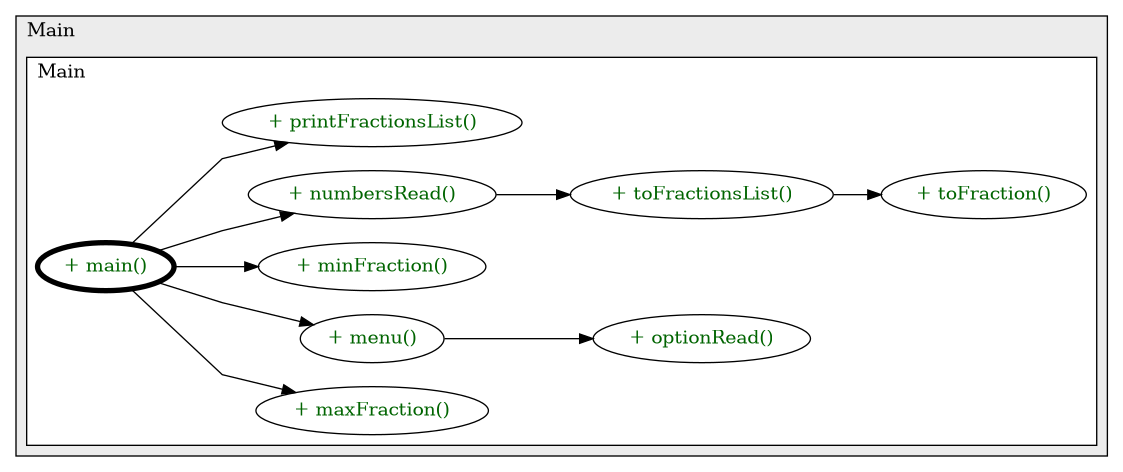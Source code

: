 @startuml

/' diagram meta data start
config=CallConfiguration;
{
  "rootMethod": "Main#main(String[])",
  "projectClassification": {
    "searchMode": "OpenProject", // OpenProject, AllProjects
    "includedProjects": "",
    "pathEndKeywords": "*.impl",
    "isClientPath": "",
    "isClientName": "",
    "isTestPath": "",
    "isTestName": "",
    "isMappingPath": "",
    "isMappingName": "",
    "isDataAccessPath": "",
    "isDataAccessName": "",
    "isDataStructurePath": "",
    "isDataStructureName": "",
    "isInterfaceStructuresPath": "",
    "isInterfaceStructuresName": "",
    "isEntryPointPath": "",
    "isEntryPointName": "",
    "treatFinalFieldsAsMandatory": false
  },
  "graphRestriction": {
    "classPackageExcludeFilter": "",
    "classPackageIncludeFilter": "",
    "classNameExcludeFilter": "",
    "classNameIncludeFilter": "",
    "methodNameExcludeFilter": "",
    "methodNameIncludeFilter": "",
    "removeByInheritance": "", // inheritance/annotation based filtering is done in a second step
    "removeByAnnotation": "",
    "removeByClassPackage": "", // cleanup the graph after inheritance/annotation based filtering is done
    "removeByClassName": "",
    "cutMappings": false,
    "cutEnum": true,
    "cutTests": true,
    "cutClient": true,
    "cutDataAccess": true,
    "cutInterfaceStructures": true,
    "cutDataStructures": true,
    "cutGetterAndSetter": true,
    "cutConstructors": true
  },
  "graphTraversal": {
    "forwardDepth": 3,
    "backwardDepth": 3,
    "classPackageExcludeFilter": "",
    "classPackageIncludeFilter": "",
    "classNameExcludeFilter": "",
    "classNameIncludeFilter": "",
    "methodNameExcludeFilter": "",
    "methodNameIncludeFilter": "",
    "hideMappings": false,
    "hideDataStructures": false,
    "hidePrivateMethods": true,
    "hideInterfaceCalls": true, // indirection: implementation -> interface (is hidden) -> implementation
    "onlyShowApplicationEntryPoints": false, // root node is included
    "useMethodCallsForStructureDiagram": "ForwardOnly" // ForwardOnly, BothDirections, No
  },
  "details": {
    "aggregation": "GroupByClass", // ByClass, GroupByClass, None
    "showMethodParametersTypes": false,
    "showMethodParametersNames": false,
    "showMethodReturnType": false,
    "showPackageLevels": 2,
    "showCallOrder": false,
    "edgeMode": "MethodsOnly", // TypesOnly, MethodsOnly, TypesAndMethods, MethodsAndDirectTypeUsage
    "showDetailedClassStructure": false
  },
  "rootClass": "Main",
  "extensionCallbackMethod": "" // qualified.class.name#methodName - signature: public static String method(String)
}
diagram meta data end '/



digraph g {
    rankdir="LR"
    splines=polyline
    

'nodes 
subgraph cluster_2390489 { 
   	label=Main
	labeljust=l
	fillcolor="#ececec"
	style=filled
   
   subgraph cluster_1706522830 { 
   	label=Main
	labeljust=l
	fillcolor=white
	style=filled
   
   Main2390489XXXmain1859653459[
	label="+ main()"
	style=filled
	fillcolor=white
	tooltip="Main

null"
	penwidth=4
	fontcolor=darkgreen
];

Main2390489XXXmaxFraction958392747[
	label="+ maxFraction()"
	style=filled
	fillcolor=white
	tooltip="Main

null"
	fontcolor=darkgreen
];

Main2390489XXXmenu0[
	label="+ menu()"
	style=filled
	fillcolor=white
	tooltip="Main

null"
	fontcolor=darkgreen
];

Main2390489XXXminFraction958392747[
	label="+ minFraction()"
	style=filled
	fillcolor=white
	tooltip="Main

null"
	fontcolor=darkgreen
];

Main2390489XXXnumbersRead0[
	label="+ numbersRead()"
	style=filled
	fillcolor=white
	tooltip="Main

null"
	fontcolor=darkgreen
];

Main2390489XXXoptionRead1808118735[
	label="+ optionRead()"
	style=filled
	fillcolor=white
	tooltip="Main

null"
	fontcolor=darkgreen
];

Main2390489XXXprintFractionsList958392747[
	label="+ printFractionsList()"
	style=filled
	fillcolor=white
	tooltip="Main

null"
	fontcolor=darkgreen
];

Main2390489XXXtoFraction1325958191[
	label="+ toFraction()"
	style=filled
	fillcolor=white
	tooltip="Main

null"
	fontcolor=darkgreen
];

Main2390489XXXtoFractionsList1287350744[
	label="+ toFractionsList()"
	style=filled
	fillcolor=white
	tooltip="Main

null"
	fontcolor=darkgreen
];
} 
} 

'edges    
Main2390489XXXmain1859653459 -> Main2390489XXXmaxFraction958392747;
Main2390489XXXmain1859653459 -> Main2390489XXXmenu0;
Main2390489XXXmain1859653459 -> Main2390489XXXminFraction958392747;
Main2390489XXXmain1859653459 -> Main2390489XXXnumbersRead0;
Main2390489XXXmain1859653459 -> Main2390489XXXprintFractionsList958392747;
Main2390489XXXmenu0 -> Main2390489XXXoptionRead1808118735;
Main2390489XXXnumbersRead0 -> Main2390489XXXtoFractionsList1287350744;
Main2390489XXXtoFractionsList1287350744 -> Main2390489XXXtoFraction1325958191;
    
}
@enduml